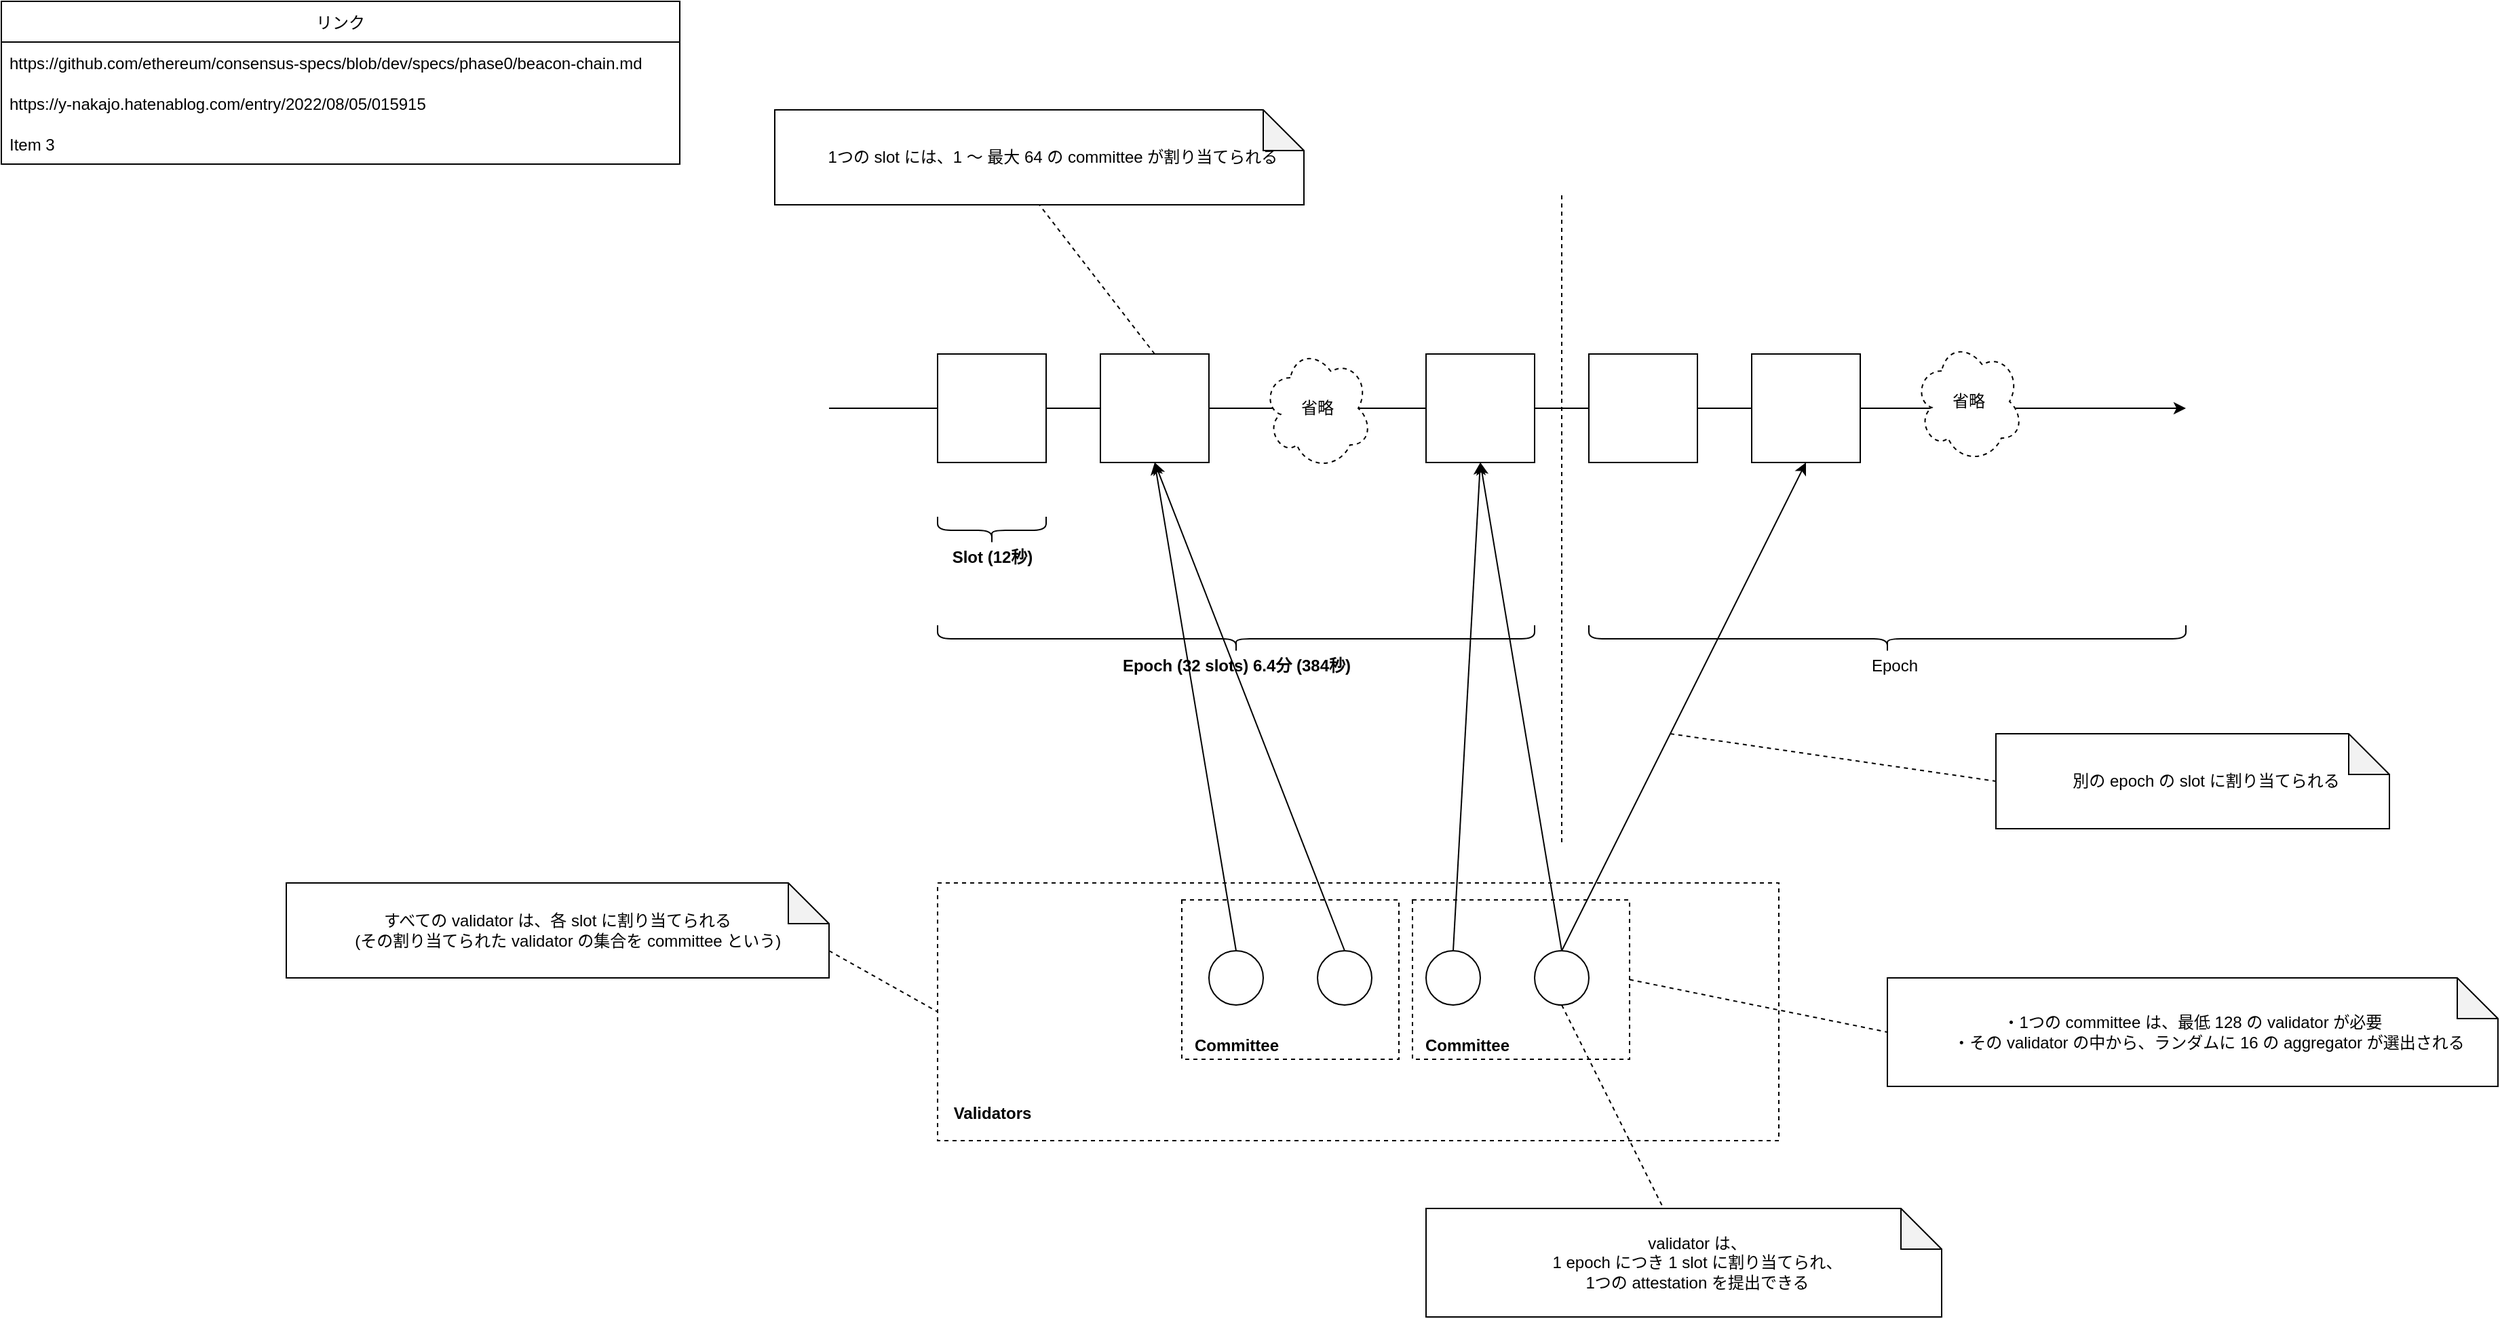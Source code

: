 <mxfile>
    <diagram id="ExdccTZqctQwAvQB16s_" name="Page-1">
        <mxGraphModel dx="2458" dy="1277" grid="1" gridSize="10" guides="1" tooltips="1" connect="1" arrows="1" fold="1" page="0" pageScale="1" pageWidth="827" pageHeight="1169" math="0" shadow="0">
            <root>
                <mxCell id="0"/>
                <mxCell id="1" parent="0"/>
                <mxCell id="77" value="" style="rounded=0;whiteSpace=wrap;html=1;dashed=1;" parent="1" vertex="1">
                    <mxGeometry x="-320" y="390" width="620" height="190" as="geometry"/>
                </mxCell>
                <mxCell id="83" value="" style="rounded=0;whiteSpace=wrap;html=1;dashed=1;" parent="1" vertex="1">
                    <mxGeometry x="30" y="402.5" width="160" height="117.5" as="geometry"/>
                </mxCell>
                <mxCell id="81" value="" style="rounded=0;whiteSpace=wrap;html=1;dashed=1;" parent="1" vertex="1">
                    <mxGeometry x="-140" y="402.5" width="160" height="117.5" as="geometry"/>
                </mxCell>
                <mxCell id="62" value="" style="endArrow=none;html=1;" parent="1" edge="1">
                    <mxGeometry width="50" height="50" relative="1" as="geometry">
                        <mxPoint x="-400" y="40" as="sourcePoint"/>
                        <mxPoint y="40" as="targetPoint"/>
                    </mxGeometry>
                </mxCell>
                <mxCell id="53" value="" style="endArrow=none;html=1;startArrow=none;" parent="1" target="52" edge="1">
                    <mxGeometry width="50" height="50" relative="1" as="geometry">
                        <mxPoint y="40" as="sourcePoint"/>
                        <mxPoint x="600" y="40" as="targetPoint"/>
                    </mxGeometry>
                </mxCell>
                <mxCell id="50" value="" style="endArrow=classic;html=1;startArrow=none;" parent="1" source="86" edge="1">
                    <mxGeometry width="50" height="50" relative="1" as="geometry">
                        <mxPoint x="-400" y="40" as="sourcePoint"/>
                        <mxPoint x="600" y="40" as="targetPoint"/>
                    </mxGeometry>
                </mxCell>
                <mxCell id="46" value="" style="rounded=0;whiteSpace=wrap;html=1;" parent="1" vertex="1">
                    <mxGeometry x="-320" width="80" height="80" as="geometry"/>
                </mxCell>
                <mxCell id="47" value="" style="rounded=0;whiteSpace=wrap;html=1;" parent="1" vertex="1">
                    <mxGeometry x="-200" width="80" height="80" as="geometry"/>
                </mxCell>
                <mxCell id="52" value="" style="rounded=0;whiteSpace=wrap;html=1;" parent="1" vertex="1">
                    <mxGeometry x="40" width="80" height="80" as="geometry"/>
                </mxCell>
                <mxCell id="54" value="" style="rounded=0;whiteSpace=wrap;html=1;" parent="1" vertex="1">
                    <mxGeometry x="160" width="80" height="80" as="geometry"/>
                </mxCell>
                <mxCell id="55" value="" style="endArrow=none;html=1;startArrow=none;" parent="1" source="52" target="54" edge="1">
                    <mxGeometry width="50" height="50" relative="1" as="geometry">
                        <mxPoint x="120" y="40" as="sourcePoint"/>
                        <mxPoint x="600" y="40" as="targetPoint"/>
                    </mxGeometry>
                </mxCell>
                <mxCell id="56" value="" style="shape=curlyBracket;whiteSpace=wrap;html=1;rounded=1;rotation=-90;size=0.5;" parent="1" vertex="1">
                    <mxGeometry x="-290" y="90" width="20" height="80" as="geometry"/>
                </mxCell>
                <mxCell id="58" value="Slot (12秒)" style="text;html=1;align=center;verticalAlign=middle;resizable=0;points=[];autosize=1;strokeColor=none;fillColor=none;fontStyle=1" parent="1" vertex="1">
                    <mxGeometry x="-320" y="140" width="80" height="20" as="geometry"/>
                </mxCell>
                <mxCell id="60" value="" style="shape=curlyBracket;whiteSpace=wrap;html=1;rounded=1;rotation=-90;size=0.5;" parent="1" vertex="1">
                    <mxGeometry x="-110" y="-10" width="20" height="440" as="geometry"/>
                </mxCell>
                <mxCell id="63" value="省略" style="ellipse;shape=cloud;whiteSpace=wrap;html=1;dashed=1;" parent="1" vertex="1">
                    <mxGeometry x="-80" y="-5" width="80" height="90" as="geometry"/>
                </mxCell>
                <mxCell id="64" value="Epoch (32 slots) 6.4分 (384秒)" style="text;html=1;align=center;verticalAlign=middle;resizable=0;points=[];autosize=1;strokeColor=none;fillColor=none;fontStyle=1" parent="1" vertex="1">
                    <mxGeometry x="-190" y="220" width="180" height="20" as="geometry"/>
                </mxCell>
                <mxCell id="65" value="" style="endArrow=none;dashed=1;html=1;" parent="1" edge="1">
                    <mxGeometry width="50" height="50" relative="1" as="geometry">
                        <mxPoint x="140" y="360" as="sourcePoint"/>
                        <mxPoint x="140" y="-120" as="targetPoint"/>
                    </mxGeometry>
                </mxCell>
                <mxCell id="66" value="" style="shape=curlyBracket;whiteSpace=wrap;html=1;rounded=1;rotation=-90;size=0.5;" parent="1" vertex="1">
                    <mxGeometry x="370" y="-10" width="20" height="440" as="geometry"/>
                </mxCell>
                <mxCell id="67" value="Epoch" style="text;html=1;align=center;verticalAlign=middle;resizable=0;points=[];autosize=1;strokeColor=none;fillColor=none;" parent="1" vertex="1">
                    <mxGeometry x="360" y="220" width="50" height="20" as="geometry"/>
                </mxCell>
                <mxCell id="69" value="" style="ellipse;whiteSpace=wrap;html=1;aspect=fixed;" parent="1" vertex="1">
                    <mxGeometry x="-40" y="440" width="40" height="40" as="geometry"/>
                </mxCell>
                <mxCell id="71" value="すべての validator は、各 slot に割り当てられる&lt;br&gt;　 (その割り当てられた validator の集合を committee という)&lt;br&gt;" style="shape=note;whiteSpace=wrap;html=1;backgroundOutline=1;darkOpacity=0.05;align=center;spacingLeft=0;" parent="1" vertex="1">
                    <mxGeometry x="-800" y="390" width="400" height="70" as="geometry"/>
                </mxCell>
                <mxCell id="72" value="" style="ellipse;whiteSpace=wrap;html=1;aspect=fixed;" parent="1" vertex="1">
                    <mxGeometry x="40" y="440" width="40" height="40" as="geometry"/>
                </mxCell>
                <mxCell id="73" value="" style="ellipse;whiteSpace=wrap;html=1;aspect=fixed;" parent="1" vertex="1">
                    <mxGeometry x="120" y="440" width="40" height="40" as="geometry"/>
                </mxCell>
                <mxCell id="74" value="" style="ellipse;whiteSpace=wrap;html=1;aspect=fixed;" parent="1" vertex="1">
                    <mxGeometry x="-120" y="440" width="40" height="40" as="geometry"/>
                </mxCell>
                <mxCell id="75" value="" style="endArrow=classic;html=1;exitX=0.5;exitY=0;exitDx=0;exitDy=0;entryX=0.5;entryY=1;entryDx=0;entryDy=0;" parent="1" source="74" target="47" edge="1">
                    <mxGeometry width="50" height="50" relative="1" as="geometry">
                        <mxPoint x="-70" y="390" as="sourcePoint"/>
                        <mxPoint x="-20" y="340" as="targetPoint"/>
                    </mxGeometry>
                </mxCell>
                <mxCell id="76" value="" style="endArrow=classic;html=1;exitX=0.5;exitY=0;exitDx=0;exitDy=0;entryX=0.5;entryY=1;entryDx=0;entryDy=0;" parent="1" source="69" target="47" edge="1">
                    <mxGeometry width="50" height="50" relative="1" as="geometry">
                        <mxPoint x="-90" y="450" as="sourcePoint"/>
                        <mxPoint x="80" y="80" as="targetPoint"/>
                    </mxGeometry>
                </mxCell>
                <mxCell id="78" value="" style="endArrow=classic;html=1;exitX=0.5;exitY=0;exitDx=0;exitDy=0;entryX=0.5;entryY=1;entryDx=0;entryDy=0;" parent="1" source="72" target="52" edge="1">
                    <mxGeometry width="50" height="50" relative="1" as="geometry">
                        <mxPoint x="-10" y="450" as="sourcePoint"/>
                        <mxPoint x="-150" y="90" as="targetPoint"/>
                    </mxGeometry>
                </mxCell>
                <mxCell id="79" value="" style="endArrow=classic;html=1;exitX=0.5;exitY=0;exitDx=0;exitDy=0;" parent="1" source="73" edge="1">
                    <mxGeometry width="50" height="50" relative="1" as="geometry">
                        <mxPoint x="70" y="450" as="sourcePoint"/>
                        <mxPoint x="80" y="80" as="targetPoint"/>
                    </mxGeometry>
                </mxCell>
                <mxCell id="80" value="Validators" style="text;html=1;align=center;verticalAlign=middle;resizable=0;points=[];autosize=1;strokeColor=none;fillColor=none;fontStyle=1" parent="1" vertex="1">
                    <mxGeometry x="-315" y="550" width="70" height="20" as="geometry"/>
                </mxCell>
                <mxCell id="82" value="Committee" style="text;html=1;align=center;verticalAlign=middle;resizable=0;points=[];autosize=1;strokeColor=none;fillColor=none;fontStyle=1" parent="1" vertex="1">
                    <mxGeometry x="-140" y="500" width="80" height="20" as="geometry"/>
                </mxCell>
                <mxCell id="84" value="Committee" style="text;html=1;align=center;verticalAlign=middle;resizable=0;points=[];autosize=1;strokeColor=none;fillColor=none;fontStyle=1" parent="1" vertex="1">
                    <mxGeometry x="30" y="500" width="80" height="20" as="geometry"/>
                </mxCell>
                <mxCell id="86" value="" style="rounded=0;whiteSpace=wrap;html=1;" parent="1" vertex="1">
                    <mxGeometry x="280" width="80" height="80" as="geometry"/>
                </mxCell>
                <mxCell id="87" value="" style="endArrow=none;html=1;startArrow=none;" parent="1" source="54" target="86" edge="1">
                    <mxGeometry width="50" height="50" relative="1" as="geometry">
                        <mxPoint x="240" y="40" as="sourcePoint"/>
                        <mxPoint x="600" y="40" as="targetPoint"/>
                    </mxGeometry>
                </mxCell>
                <mxCell id="88" value="省略" style="ellipse;shape=cloud;whiteSpace=wrap;html=1;dashed=1;" parent="1" vertex="1">
                    <mxGeometry x="400" y="-10" width="80" height="90" as="geometry"/>
                </mxCell>
                <mxCell id="89" value="" style="endArrow=classic;html=1;exitX=0.5;exitY=0;exitDx=0;exitDy=0;entryX=0.5;entryY=1;entryDx=0;entryDy=0;" parent="1" source="73" target="86" edge="1">
                    <mxGeometry width="50" height="50" relative="1" as="geometry">
                        <mxPoint x="150" y="450" as="sourcePoint"/>
                        <mxPoint x="90" y="90" as="targetPoint"/>
                    </mxGeometry>
                </mxCell>
                <mxCell id="90" value="別の epoch の slot に割り当てられる" style="shape=note;whiteSpace=wrap;html=1;backgroundOutline=1;darkOpacity=0.05;align=center;spacingLeft=20;" parent="1" vertex="1">
                    <mxGeometry x="460" y="280" width="290" height="70" as="geometry"/>
                </mxCell>
                <mxCell id="91" value="" style="endArrow=none;dashed=1;html=1;entryX=0;entryY=0.5;entryDx=0;entryDy=0;entryPerimeter=0;" parent="1" target="90" edge="1">
                    <mxGeometry width="50" height="50" relative="1" as="geometry">
                        <mxPoint x="220" y="280" as="sourcePoint"/>
                        <mxPoint x="430" y="290" as="targetPoint"/>
                    </mxGeometry>
                </mxCell>
                <mxCell id="92" value="&lt;span style=&quot;text-align: left&quot;&gt;・1つの committee は、最低 128 の validator が必要&lt;/span&gt;&lt;br style=&quot;text-align: left&quot;&gt;&lt;span style=&quot;text-align: left&quot;&gt;　　・その validator の中から、ランダムに 16 の aggregator が選出される&lt;/span&gt;" style="shape=note;whiteSpace=wrap;html=1;backgroundOutline=1;darkOpacity=0.05;align=center;spacingLeft=0;" parent="1" vertex="1">
                    <mxGeometry x="380" y="460" width="450" height="80" as="geometry"/>
                </mxCell>
                <mxCell id="93" value="" style="endArrow=none;dashed=1;html=1;entryX=0;entryY=0.5;entryDx=0;entryDy=0;entryPerimeter=0;exitX=1;exitY=0.5;exitDx=0;exitDy=0;" parent="1" source="83" target="92" edge="1">
                    <mxGeometry width="50" height="50" relative="1" as="geometry">
                        <mxPoint x="230" y="290" as="sourcePoint"/>
                        <mxPoint x="470" y="325" as="targetPoint"/>
                    </mxGeometry>
                </mxCell>
                <mxCell id="94" value="" style="endArrow=none;dashed=1;html=1;exitX=0.5;exitY=1;exitDx=0;exitDy=0;entryX=0;entryY=0;entryDx=175;entryDy=0;entryPerimeter=0;" parent="1" source="73" target="95" edge="1">
                    <mxGeometry width="50" height="50" relative="1" as="geometry">
                        <mxPoint x="200" y="471.25" as="sourcePoint"/>
                        <mxPoint x="150" y="640" as="targetPoint"/>
                    </mxGeometry>
                </mxCell>
                <mxCell id="95" value="&lt;span style=&quot;text-align: left&quot;&gt;validator は、&lt;br&gt;1 epoch につき 1 slot に割り当てられ、&lt;br&gt;1つの attestation を提出できる&lt;/span&gt;" style="shape=note;whiteSpace=wrap;html=1;backgroundOutline=1;darkOpacity=0.05;align=center;spacingLeft=20;" parent="1" vertex="1">
                    <mxGeometry x="40" y="630" width="380" height="80" as="geometry"/>
                </mxCell>
                <mxCell id="96" value="&lt;span style=&quot;text-align: left&quot;&gt;1つの slot には、1 〜 最大 64 の committee が割り当てられる&lt;/span&gt;" style="shape=note;whiteSpace=wrap;html=1;backgroundOutline=1;darkOpacity=0.05;align=center;spacingLeft=20;" parent="1" vertex="1">
                    <mxGeometry x="-440" y="-180" width="390" height="70" as="geometry"/>
                </mxCell>
                <mxCell id="97" value="" style="endArrow=none;dashed=1;html=1;entryX=0.5;entryY=1;entryDx=0;entryDy=0;entryPerimeter=0;exitX=0.5;exitY=0;exitDx=0;exitDy=0;" parent="1" source="47" target="96" edge="1">
                    <mxGeometry width="50" height="50" relative="1" as="geometry">
                        <mxPoint x="230" y="290" as="sourcePoint"/>
                        <mxPoint x="470" y="325" as="targetPoint"/>
                    </mxGeometry>
                </mxCell>
                <mxCell id="98" value="" style="endArrow=none;dashed=1;html=1;exitX=0;exitY=0;exitDx=400;exitDy=50;entryX=0;entryY=0.5;entryDx=0;entryDy=0;exitPerimeter=0;" parent="1" source="71" target="77" edge="1">
                    <mxGeometry width="50" height="50" relative="1" as="geometry">
                        <mxPoint x="150" y="490" as="sourcePoint"/>
                        <mxPoint x="225" y="640" as="targetPoint"/>
                    </mxGeometry>
                </mxCell>
                <mxCell id="99" value="リンク" style="swimlane;fontStyle=0;childLayout=stackLayout;horizontal=1;startSize=30;horizontalStack=0;resizeParent=1;resizeParentMax=0;resizeLast=0;collapsible=1;marginBottom=0;" vertex="1" parent="1">
                    <mxGeometry x="-1010" y="-260" width="500" height="120" as="geometry"/>
                </mxCell>
                <mxCell id="100" value="https://github.com/ethereum/consensus-specs/blob/dev/specs/phase0/beacon-chain.md" style="text;strokeColor=none;fillColor=none;align=left;verticalAlign=middle;spacingLeft=4;spacingRight=4;overflow=hidden;points=[[0,0.5],[1,0.5]];portConstraint=eastwest;rotatable=0;" vertex="1" parent="99">
                    <mxGeometry y="30" width="500" height="30" as="geometry"/>
                </mxCell>
                <mxCell id="101" value="https://y-nakajo.hatenablog.com/entry/2022/08/05/015915" style="text;strokeColor=none;fillColor=none;align=left;verticalAlign=middle;spacingLeft=4;spacingRight=4;overflow=hidden;points=[[0,0.5],[1,0.5]];portConstraint=eastwest;rotatable=0;" vertex="1" parent="99">
                    <mxGeometry y="60" width="500" height="30" as="geometry"/>
                </mxCell>
                <mxCell id="102" value="Item 3" style="text;strokeColor=none;fillColor=none;align=left;verticalAlign=middle;spacingLeft=4;spacingRight=4;overflow=hidden;points=[[0,0.5],[1,0.5]];portConstraint=eastwest;rotatable=0;" vertex="1" parent="99">
                    <mxGeometry y="90" width="500" height="30" as="geometry"/>
                </mxCell>
            </root>
        </mxGraphModel>
    </diagram>
</mxfile>